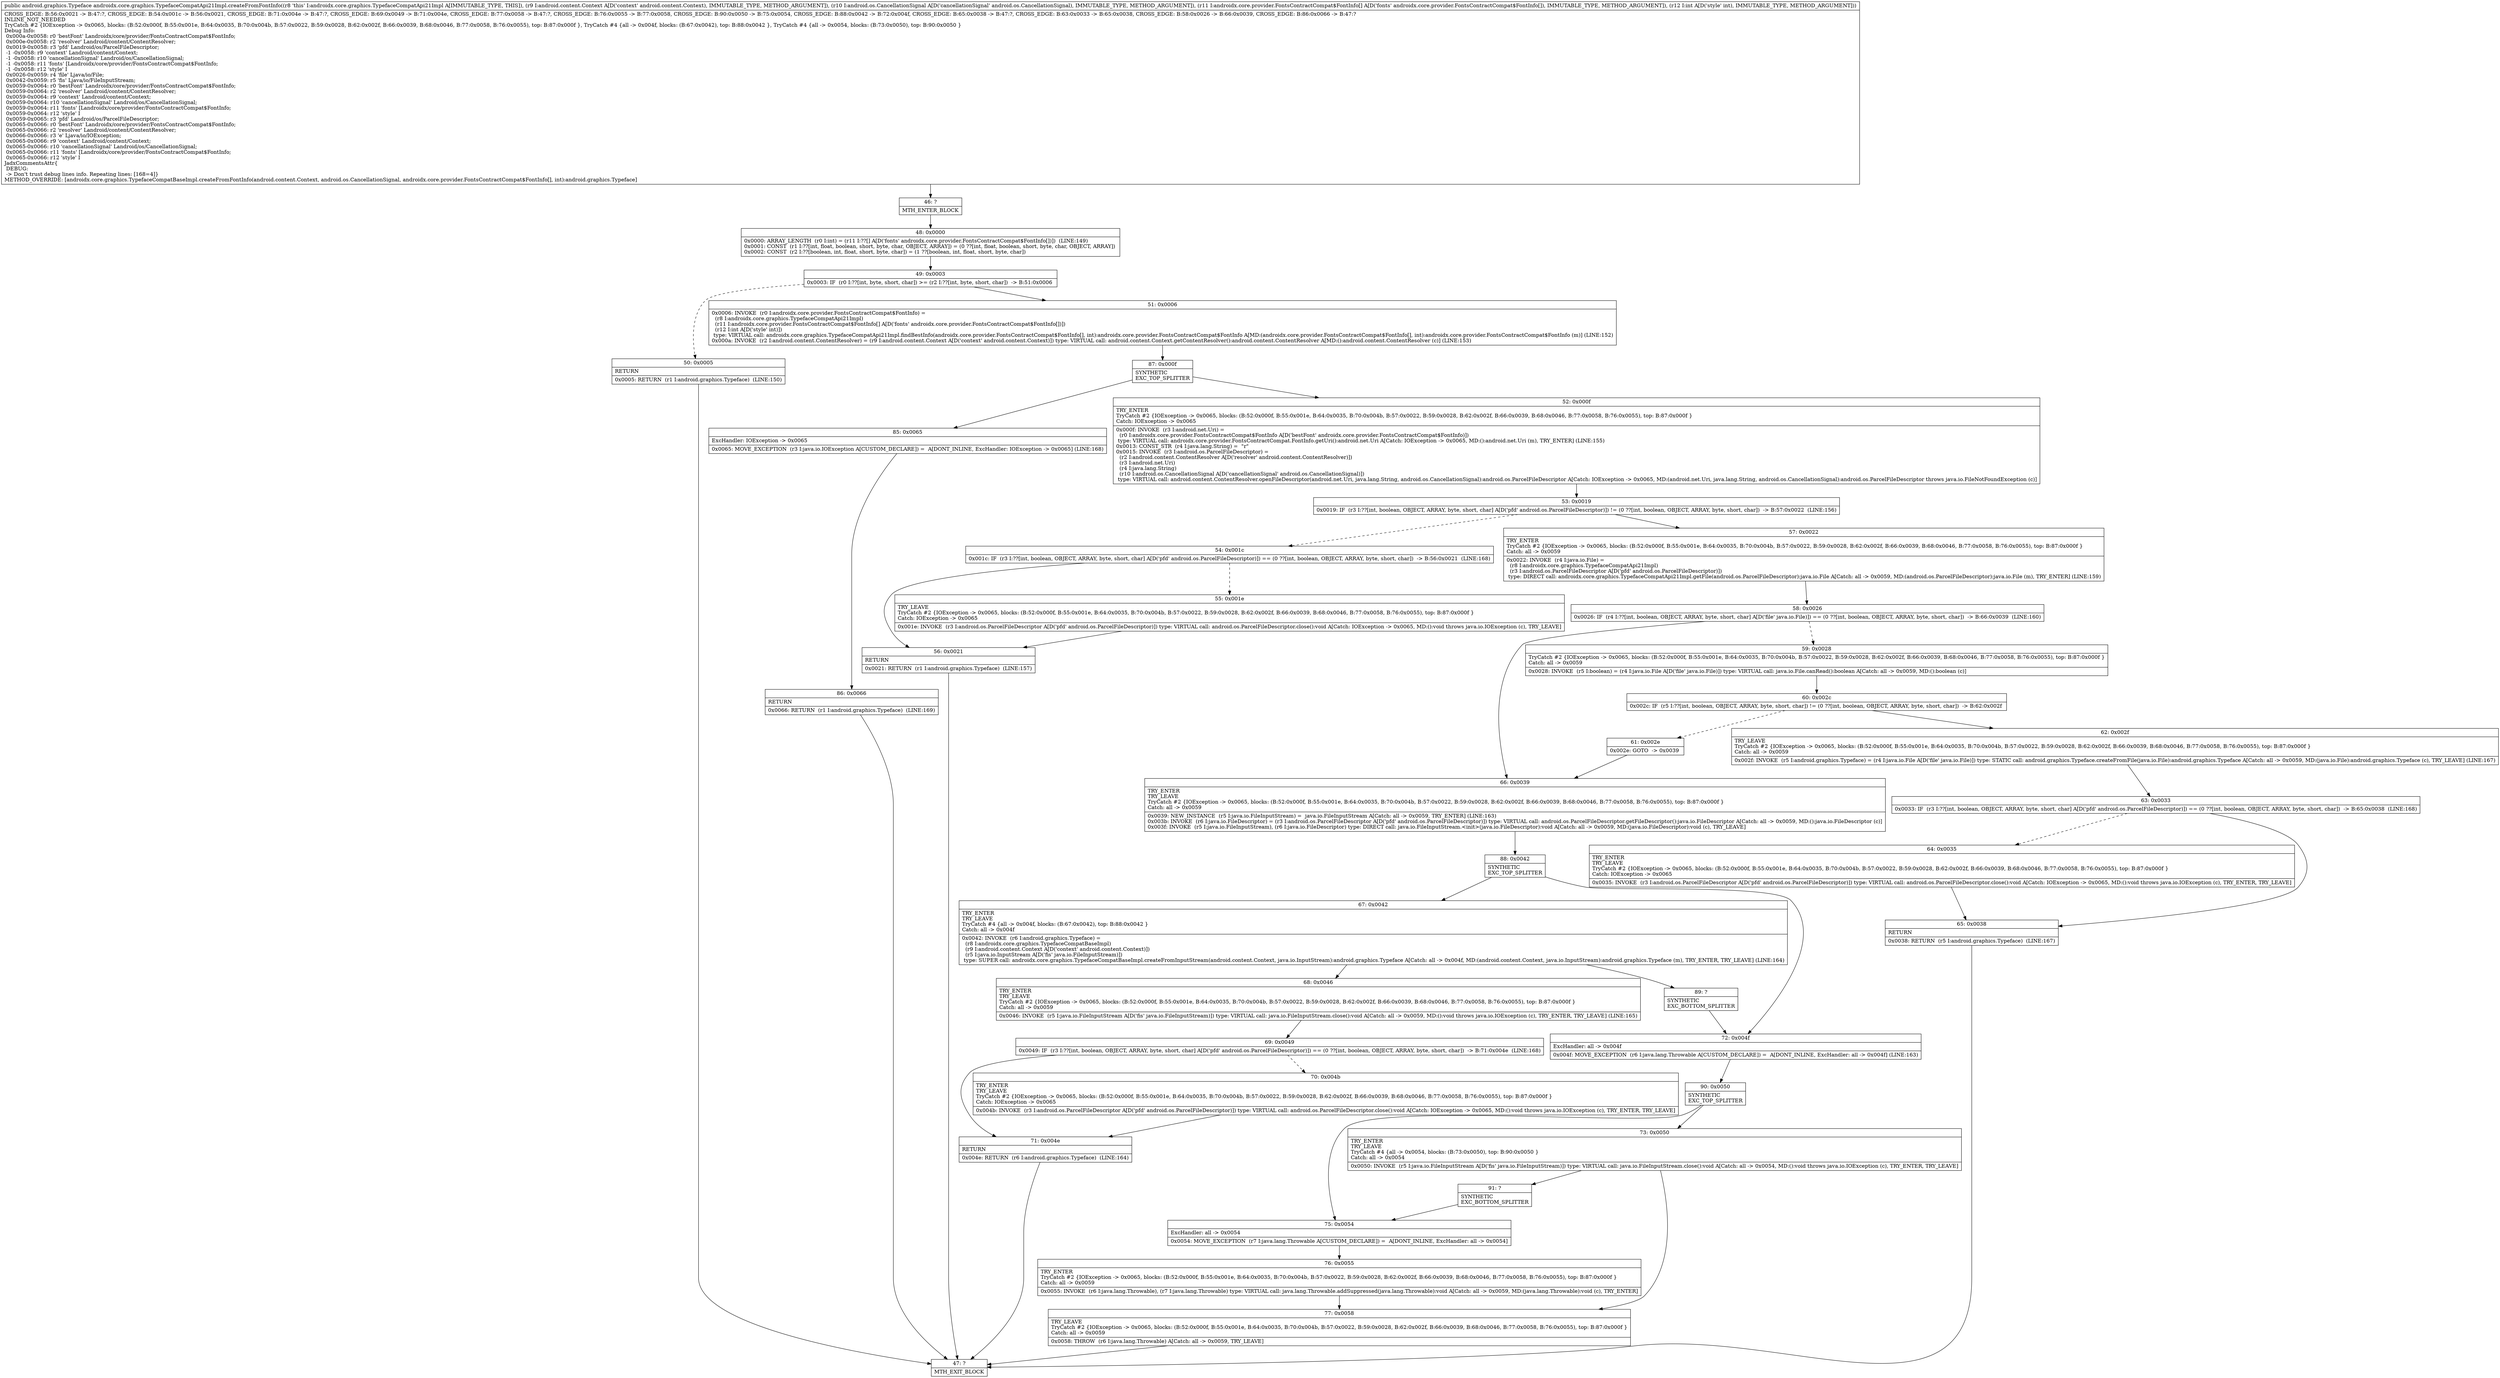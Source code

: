digraph "CFG forandroidx.core.graphics.TypefaceCompatApi21Impl.createFromFontInfo(Landroid\/content\/Context;Landroid\/os\/CancellationSignal;[Landroidx\/core\/provider\/FontsContractCompat$FontInfo;I)Landroid\/graphics\/Typeface;" {
Node_46 [shape=record,label="{46\:\ ?|MTH_ENTER_BLOCK\l}"];
Node_48 [shape=record,label="{48\:\ 0x0000|0x0000: ARRAY_LENGTH  (r0 I:int) = (r11 I:??[] A[D('fonts' androidx.core.provider.FontsContractCompat$FontInfo[])])  (LINE:149)\l0x0001: CONST  (r1 I:??[int, float, boolean, short, byte, char, OBJECT, ARRAY]) = (0 ??[int, float, boolean, short, byte, char, OBJECT, ARRAY]) \l0x0002: CONST  (r2 I:??[boolean, int, float, short, byte, char]) = (1 ??[boolean, int, float, short, byte, char]) \l}"];
Node_49 [shape=record,label="{49\:\ 0x0003|0x0003: IF  (r0 I:??[int, byte, short, char]) \>= (r2 I:??[int, byte, short, char])  \-\> B:51:0x0006 \l}"];
Node_50 [shape=record,label="{50\:\ 0x0005|RETURN\l|0x0005: RETURN  (r1 I:android.graphics.Typeface)  (LINE:150)\l}"];
Node_47 [shape=record,label="{47\:\ ?|MTH_EXIT_BLOCK\l}"];
Node_51 [shape=record,label="{51\:\ 0x0006|0x0006: INVOKE  (r0 I:androidx.core.provider.FontsContractCompat$FontInfo) = \l  (r8 I:androidx.core.graphics.TypefaceCompatApi21Impl)\l  (r11 I:androidx.core.provider.FontsContractCompat$FontInfo[] A[D('fonts' androidx.core.provider.FontsContractCompat$FontInfo[])])\l  (r12 I:int A[D('style' int)])\l type: VIRTUAL call: androidx.core.graphics.TypefaceCompatApi21Impl.findBestInfo(androidx.core.provider.FontsContractCompat$FontInfo[], int):androidx.core.provider.FontsContractCompat$FontInfo A[MD:(androidx.core.provider.FontsContractCompat$FontInfo[], int):androidx.core.provider.FontsContractCompat$FontInfo (m)] (LINE:152)\l0x000a: INVOKE  (r2 I:android.content.ContentResolver) = (r9 I:android.content.Context A[D('context' android.content.Context)]) type: VIRTUAL call: android.content.Context.getContentResolver():android.content.ContentResolver A[MD:():android.content.ContentResolver (c)] (LINE:153)\l}"];
Node_87 [shape=record,label="{87\:\ 0x000f|SYNTHETIC\lEXC_TOP_SPLITTER\l}"];
Node_52 [shape=record,label="{52\:\ 0x000f|TRY_ENTER\lTryCatch #2 \{IOException \-\> 0x0065, blocks: (B:52:0x000f, B:55:0x001e, B:64:0x0035, B:70:0x004b, B:57:0x0022, B:59:0x0028, B:62:0x002f, B:66:0x0039, B:68:0x0046, B:77:0x0058, B:76:0x0055), top: B:87:0x000f \}\lCatch: IOException \-\> 0x0065\l|0x000f: INVOKE  (r3 I:android.net.Uri) = \l  (r0 I:androidx.core.provider.FontsContractCompat$FontInfo A[D('bestFont' androidx.core.provider.FontsContractCompat$FontInfo)])\l type: VIRTUAL call: androidx.core.provider.FontsContractCompat.FontInfo.getUri():android.net.Uri A[Catch: IOException \-\> 0x0065, MD:():android.net.Uri (m), TRY_ENTER] (LINE:155)\l0x0013: CONST_STR  (r4 I:java.lang.String) =  \"r\" \l0x0015: INVOKE  (r3 I:android.os.ParcelFileDescriptor) = \l  (r2 I:android.content.ContentResolver A[D('resolver' android.content.ContentResolver)])\l  (r3 I:android.net.Uri)\l  (r4 I:java.lang.String)\l  (r10 I:android.os.CancellationSignal A[D('cancellationSignal' android.os.CancellationSignal)])\l type: VIRTUAL call: android.content.ContentResolver.openFileDescriptor(android.net.Uri, java.lang.String, android.os.CancellationSignal):android.os.ParcelFileDescriptor A[Catch: IOException \-\> 0x0065, MD:(android.net.Uri, java.lang.String, android.os.CancellationSignal):android.os.ParcelFileDescriptor throws java.io.FileNotFoundException (c)]\l}"];
Node_53 [shape=record,label="{53\:\ 0x0019|0x0019: IF  (r3 I:??[int, boolean, OBJECT, ARRAY, byte, short, char] A[D('pfd' android.os.ParcelFileDescriptor)]) != (0 ??[int, boolean, OBJECT, ARRAY, byte, short, char])  \-\> B:57:0x0022  (LINE:156)\l}"];
Node_54 [shape=record,label="{54\:\ 0x001c|0x001c: IF  (r3 I:??[int, boolean, OBJECT, ARRAY, byte, short, char] A[D('pfd' android.os.ParcelFileDescriptor)]) == (0 ??[int, boolean, OBJECT, ARRAY, byte, short, char])  \-\> B:56:0x0021  (LINE:168)\l}"];
Node_55 [shape=record,label="{55\:\ 0x001e|TRY_LEAVE\lTryCatch #2 \{IOException \-\> 0x0065, blocks: (B:52:0x000f, B:55:0x001e, B:64:0x0035, B:70:0x004b, B:57:0x0022, B:59:0x0028, B:62:0x002f, B:66:0x0039, B:68:0x0046, B:77:0x0058, B:76:0x0055), top: B:87:0x000f \}\lCatch: IOException \-\> 0x0065\l|0x001e: INVOKE  (r3 I:android.os.ParcelFileDescriptor A[D('pfd' android.os.ParcelFileDescriptor)]) type: VIRTUAL call: android.os.ParcelFileDescriptor.close():void A[Catch: IOException \-\> 0x0065, MD:():void throws java.io.IOException (c), TRY_LEAVE]\l}"];
Node_56 [shape=record,label="{56\:\ 0x0021|RETURN\l|0x0021: RETURN  (r1 I:android.graphics.Typeface)  (LINE:157)\l}"];
Node_57 [shape=record,label="{57\:\ 0x0022|TRY_ENTER\lTryCatch #2 \{IOException \-\> 0x0065, blocks: (B:52:0x000f, B:55:0x001e, B:64:0x0035, B:70:0x004b, B:57:0x0022, B:59:0x0028, B:62:0x002f, B:66:0x0039, B:68:0x0046, B:77:0x0058, B:76:0x0055), top: B:87:0x000f \}\lCatch: all \-\> 0x0059\l|0x0022: INVOKE  (r4 I:java.io.File) = \l  (r8 I:androidx.core.graphics.TypefaceCompatApi21Impl)\l  (r3 I:android.os.ParcelFileDescriptor A[D('pfd' android.os.ParcelFileDescriptor)])\l type: DIRECT call: androidx.core.graphics.TypefaceCompatApi21Impl.getFile(android.os.ParcelFileDescriptor):java.io.File A[Catch: all \-\> 0x0059, MD:(android.os.ParcelFileDescriptor):java.io.File (m), TRY_ENTER] (LINE:159)\l}"];
Node_58 [shape=record,label="{58\:\ 0x0026|0x0026: IF  (r4 I:??[int, boolean, OBJECT, ARRAY, byte, short, char] A[D('file' java.io.File)]) == (0 ??[int, boolean, OBJECT, ARRAY, byte, short, char])  \-\> B:66:0x0039  (LINE:160)\l}"];
Node_59 [shape=record,label="{59\:\ 0x0028|TryCatch #2 \{IOException \-\> 0x0065, blocks: (B:52:0x000f, B:55:0x001e, B:64:0x0035, B:70:0x004b, B:57:0x0022, B:59:0x0028, B:62:0x002f, B:66:0x0039, B:68:0x0046, B:77:0x0058, B:76:0x0055), top: B:87:0x000f \}\lCatch: all \-\> 0x0059\l|0x0028: INVOKE  (r5 I:boolean) = (r4 I:java.io.File A[D('file' java.io.File)]) type: VIRTUAL call: java.io.File.canRead():boolean A[Catch: all \-\> 0x0059, MD:():boolean (c)]\l}"];
Node_60 [shape=record,label="{60\:\ 0x002c|0x002c: IF  (r5 I:??[int, boolean, OBJECT, ARRAY, byte, short, char]) != (0 ??[int, boolean, OBJECT, ARRAY, byte, short, char])  \-\> B:62:0x002f \l}"];
Node_61 [shape=record,label="{61\:\ 0x002e|0x002e: GOTO  \-\> 0x0039 \l}"];
Node_62 [shape=record,label="{62\:\ 0x002f|TRY_LEAVE\lTryCatch #2 \{IOException \-\> 0x0065, blocks: (B:52:0x000f, B:55:0x001e, B:64:0x0035, B:70:0x004b, B:57:0x0022, B:59:0x0028, B:62:0x002f, B:66:0x0039, B:68:0x0046, B:77:0x0058, B:76:0x0055), top: B:87:0x000f \}\lCatch: all \-\> 0x0059\l|0x002f: INVOKE  (r5 I:android.graphics.Typeface) = (r4 I:java.io.File A[D('file' java.io.File)]) type: STATIC call: android.graphics.Typeface.createFromFile(java.io.File):android.graphics.Typeface A[Catch: all \-\> 0x0059, MD:(java.io.File):android.graphics.Typeface (c), TRY_LEAVE] (LINE:167)\l}"];
Node_63 [shape=record,label="{63\:\ 0x0033|0x0033: IF  (r3 I:??[int, boolean, OBJECT, ARRAY, byte, short, char] A[D('pfd' android.os.ParcelFileDescriptor)]) == (0 ??[int, boolean, OBJECT, ARRAY, byte, short, char])  \-\> B:65:0x0038  (LINE:168)\l}"];
Node_64 [shape=record,label="{64\:\ 0x0035|TRY_ENTER\lTRY_LEAVE\lTryCatch #2 \{IOException \-\> 0x0065, blocks: (B:52:0x000f, B:55:0x001e, B:64:0x0035, B:70:0x004b, B:57:0x0022, B:59:0x0028, B:62:0x002f, B:66:0x0039, B:68:0x0046, B:77:0x0058, B:76:0x0055), top: B:87:0x000f \}\lCatch: IOException \-\> 0x0065\l|0x0035: INVOKE  (r3 I:android.os.ParcelFileDescriptor A[D('pfd' android.os.ParcelFileDescriptor)]) type: VIRTUAL call: android.os.ParcelFileDescriptor.close():void A[Catch: IOException \-\> 0x0065, MD:():void throws java.io.IOException (c), TRY_ENTER, TRY_LEAVE]\l}"];
Node_65 [shape=record,label="{65\:\ 0x0038|RETURN\l|0x0038: RETURN  (r5 I:android.graphics.Typeface)  (LINE:167)\l}"];
Node_66 [shape=record,label="{66\:\ 0x0039|TRY_ENTER\lTRY_LEAVE\lTryCatch #2 \{IOException \-\> 0x0065, blocks: (B:52:0x000f, B:55:0x001e, B:64:0x0035, B:70:0x004b, B:57:0x0022, B:59:0x0028, B:62:0x002f, B:66:0x0039, B:68:0x0046, B:77:0x0058, B:76:0x0055), top: B:87:0x000f \}\lCatch: all \-\> 0x0059\l|0x0039: NEW_INSTANCE  (r5 I:java.io.FileInputStream) =  java.io.FileInputStream A[Catch: all \-\> 0x0059, TRY_ENTER] (LINE:163)\l0x003b: INVOKE  (r6 I:java.io.FileDescriptor) = (r3 I:android.os.ParcelFileDescriptor A[D('pfd' android.os.ParcelFileDescriptor)]) type: VIRTUAL call: android.os.ParcelFileDescriptor.getFileDescriptor():java.io.FileDescriptor A[Catch: all \-\> 0x0059, MD:():java.io.FileDescriptor (c)]\l0x003f: INVOKE  (r5 I:java.io.FileInputStream), (r6 I:java.io.FileDescriptor) type: DIRECT call: java.io.FileInputStream.\<init\>(java.io.FileDescriptor):void A[Catch: all \-\> 0x0059, MD:(java.io.FileDescriptor):void (c), TRY_LEAVE]\l}"];
Node_88 [shape=record,label="{88\:\ 0x0042|SYNTHETIC\lEXC_TOP_SPLITTER\l}"];
Node_67 [shape=record,label="{67\:\ 0x0042|TRY_ENTER\lTRY_LEAVE\lTryCatch #4 \{all \-\> 0x004f, blocks: (B:67:0x0042), top: B:88:0x0042 \}\lCatch: all \-\> 0x004f\l|0x0042: INVOKE  (r6 I:android.graphics.Typeface) = \l  (r8 I:androidx.core.graphics.TypefaceCompatBaseImpl)\l  (r9 I:android.content.Context A[D('context' android.content.Context)])\l  (r5 I:java.io.InputStream A[D('fis' java.io.FileInputStream)])\l type: SUPER call: androidx.core.graphics.TypefaceCompatBaseImpl.createFromInputStream(android.content.Context, java.io.InputStream):android.graphics.Typeface A[Catch: all \-\> 0x004f, MD:(android.content.Context, java.io.InputStream):android.graphics.Typeface (m), TRY_ENTER, TRY_LEAVE] (LINE:164)\l}"];
Node_68 [shape=record,label="{68\:\ 0x0046|TRY_ENTER\lTRY_LEAVE\lTryCatch #2 \{IOException \-\> 0x0065, blocks: (B:52:0x000f, B:55:0x001e, B:64:0x0035, B:70:0x004b, B:57:0x0022, B:59:0x0028, B:62:0x002f, B:66:0x0039, B:68:0x0046, B:77:0x0058, B:76:0x0055), top: B:87:0x000f \}\lCatch: all \-\> 0x0059\l|0x0046: INVOKE  (r5 I:java.io.FileInputStream A[D('fis' java.io.FileInputStream)]) type: VIRTUAL call: java.io.FileInputStream.close():void A[Catch: all \-\> 0x0059, MD:():void throws java.io.IOException (c), TRY_ENTER, TRY_LEAVE] (LINE:165)\l}"];
Node_69 [shape=record,label="{69\:\ 0x0049|0x0049: IF  (r3 I:??[int, boolean, OBJECT, ARRAY, byte, short, char] A[D('pfd' android.os.ParcelFileDescriptor)]) == (0 ??[int, boolean, OBJECT, ARRAY, byte, short, char])  \-\> B:71:0x004e  (LINE:168)\l}"];
Node_70 [shape=record,label="{70\:\ 0x004b|TRY_ENTER\lTRY_LEAVE\lTryCatch #2 \{IOException \-\> 0x0065, blocks: (B:52:0x000f, B:55:0x001e, B:64:0x0035, B:70:0x004b, B:57:0x0022, B:59:0x0028, B:62:0x002f, B:66:0x0039, B:68:0x0046, B:77:0x0058, B:76:0x0055), top: B:87:0x000f \}\lCatch: IOException \-\> 0x0065\l|0x004b: INVOKE  (r3 I:android.os.ParcelFileDescriptor A[D('pfd' android.os.ParcelFileDescriptor)]) type: VIRTUAL call: android.os.ParcelFileDescriptor.close():void A[Catch: IOException \-\> 0x0065, MD:():void throws java.io.IOException (c), TRY_ENTER, TRY_LEAVE]\l}"];
Node_71 [shape=record,label="{71\:\ 0x004e|RETURN\l|0x004e: RETURN  (r6 I:android.graphics.Typeface)  (LINE:164)\l}"];
Node_89 [shape=record,label="{89\:\ ?|SYNTHETIC\lEXC_BOTTOM_SPLITTER\l}"];
Node_72 [shape=record,label="{72\:\ 0x004f|ExcHandler: all \-\> 0x004f\l|0x004f: MOVE_EXCEPTION  (r6 I:java.lang.Throwable A[CUSTOM_DECLARE]) =  A[DONT_INLINE, ExcHandler: all \-\> 0x004f] (LINE:163)\l}"];
Node_90 [shape=record,label="{90\:\ 0x0050|SYNTHETIC\lEXC_TOP_SPLITTER\l}"];
Node_73 [shape=record,label="{73\:\ 0x0050|TRY_ENTER\lTRY_LEAVE\lTryCatch #4 \{all \-\> 0x0054, blocks: (B:73:0x0050), top: B:90:0x0050 \}\lCatch: all \-\> 0x0054\l|0x0050: INVOKE  (r5 I:java.io.FileInputStream A[D('fis' java.io.FileInputStream)]) type: VIRTUAL call: java.io.FileInputStream.close():void A[Catch: all \-\> 0x0054, MD:():void throws java.io.IOException (c), TRY_ENTER, TRY_LEAVE]\l}"];
Node_77 [shape=record,label="{77\:\ 0x0058|TRY_LEAVE\lTryCatch #2 \{IOException \-\> 0x0065, blocks: (B:52:0x000f, B:55:0x001e, B:64:0x0035, B:70:0x004b, B:57:0x0022, B:59:0x0028, B:62:0x002f, B:66:0x0039, B:68:0x0046, B:77:0x0058, B:76:0x0055), top: B:87:0x000f \}\lCatch: all \-\> 0x0059\l|0x0058: THROW  (r6 I:java.lang.Throwable) A[Catch: all \-\> 0x0059, TRY_LEAVE]\l}"];
Node_91 [shape=record,label="{91\:\ ?|SYNTHETIC\lEXC_BOTTOM_SPLITTER\l}"];
Node_75 [shape=record,label="{75\:\ 0x0054|ExcHandler: all \-\> 0x0054\l|0x0054: MOVE_EXCEPTION  (r7 I:java.lang.Throwable A[CUSTOM_DECLARE]) =  A[DONT_INLINE, ExcHandler: all \-\> 0x0054]\l}"];
Node_76 [shape=record,label="{76\:\ 0x0055|TRY_ENTER\lTryCatch #2 \{IOException \-\> 0x0065, blocks: (B:52:0x000f, B:55:0x001e, B:64:0x0035, B:70:0x004b, B:57:0x0022, B:59:0x0028, B:62:0x002f, B:66:0x0039, B:68:0x0046, B:77:0x0058, B:76:0x0055), top: B:87:0x000f \}\lCatch: all \-\> 0x0059\l|0x0055: INVOKE  (r6 I:java.lang.Throwable), (r7 I:java.lang.Throwable) type: VIRTUAL call: java.lang.Throwable.addSuppressed(java.lang.Throwable):void A[Catch: all \-\> 0x0059, MD:(java.lang.Throwable):void (c), TRY_ENTER]\l}"];
Node_85 [shape=record,label="{85\:\ 0x0065|ExcHandler: IOException \-\> 0x0065\l|0x0065: MOVE_EXCEPTION  (r3 I:java.io.IOException A[CUSTOM_DECLARE]) =  A[DONT_INLINE, ExcHandler: IOException \-\> 0x0065] (LINE:168)\l}"];
Node_86 [shape=record,label="{86\:\ 0x0066|RETURN\l|0x0066: RETURN  (r1 I:android.graphics.Typeface)  (LINE:169)\l}"];
MethodNode[shape=record,label="{public android.graphics.Typeface androidx.core.graphics.TypefaceCompatApi21Impl.createFromFontInfo((r8 'this' I:androidx.core.graphics.TypefaceCompatApi21Impl A[IMMUTABLE_TYPE, THIS]), (r9 I:android.content.Context A[D('context' android.content.Context), IMMUTABLE_TYPE, METHOD_ARGUMENT]), (r10 I:android.os.CancellationSignal A[D('cancellationSignal' android.os.CancellationSignal), IMMUTABLE_TYPE, METHOD_ARGUMENT]), (r11 I:androidx.core.provider.FontsContractCompat$FontInfo[] A[D('fonts' androidx.core.provider.FontsContractCompat$FontInfo[]), IMMUTABLE_TYPE, METHOD_ARGUMENT]), (r12 I:int A[D('style' int), IMMUTABLE_TYPE, METHOD_ARGUMENT]))  | CROSS_EDGE: B:56:0x0021 \-\> B:47:?, CROSS_EDGE: B:54:0x001c \-\> B:56:0x0021, CROSS_EDGE: B:71:0x004e \-\> B:47:?, CROSS_EDGE: B:69:0x0049 \-\> B:71:0x004e, CROSS_EDGE: B:77:0x0058 \-\> B:47:?, CROSS_EDGE: B:76:0x0055 \-\> B:77:0x0058, CROSS_EDGE: B:90:0x0050 \-\> B:75:0x0054, CROSS_EDGE: B:88:0x0042 \-\> B:72:0x004f, CROSS_EDGE: B:65:0x0038 \-\> B:47:?, CROSS_EDGE: B:63:0x0033 \-\> B:65:0x0038, CROSS_EDGE: B:58:0x0026 \-\> B:66:0x0039, CROSS_EDGE: B:86:0x0066 \-\> B:47:?\lINLINE_NOT_NEEDED\lTryCatch #2 \{IOException \-\> 0x0065, blocks: (B:52:0x000f, B:55:0x001e, B:64:0x0035, B:70:0x004b, B:57:0x0022, B:59:0x0028, B:62:0x002f, B:66:0x0039, B:68:0x0046, B:77:0x0058, B:76:0x0055), top: B:87:0x000f \}, TryCatch #4 \{all \-\> 0x004f, blocks: (B:67:0x0042), top: B:88:0x0042 \}, TryCatch #4 \{all \-\> 0x0054, blocks: (B:73:0x0050), top: B:90:0x0050 \}\lDebug Info:\l  0x000a\-0x0058: r0 'bestFont' Landroidx\/core\/provider\/FontsContractCompat$FontInfo;\l  0x000e\-0x0058: r2 'resolver' Landroid\/content\/ContentResolver;\l  0x0019\-0x0058: r3 'pfd' Landroid\/os\/ParcelFileDescriptor;\l  \-1 \-0x0058: r9 'context' Landroid\/content\/Context;\l  \-1 \-0x0058: r10 'cancellationSignal' Landroid\/os\/CancellationSignal;\l  \-1 \-0x0058: r11 'fonts' [Landroidx\/core\/provider\/FontsContractCompat$FontInfo;\l  \-1 \-0x0058: r12 'style' I\l  0x0026\-0x0059: r4 'file' Ljava\/io\/File;\l  0x0042\-0x0059: r5 'fis' Ljava\/io\/FileInputStream;\l  0x0059\-0x0064: r0 'bestFont' Landroidx\/core\/provider\/FontsContractCompat$FontInfo;\l  0x0059\-0x0064: r2 'resolver' Landroid\/content\/ContentResolver;\l  0x0059\-0x0064: r9 'context' Landroid\/content\/Context;\l  0x0059\-0x0064: r10 'cancellationSignal' Landroid\/os\/CancellationSignal;\l  0x0059\-0x0064: r11 'fonts' [Landroidx\/core\/provider\/FontsContractCompat$FontInfo;\l  0x0059\-0x0064: r12 'style' I\l  0x0059\-0x0065: r3 'pfd' Landroid\/os\/ParcelFileDescriptor;\l  0x0065\-0x0066: r0 'bestFont' Landroidx\/core\/provider\/FontsContractCompat$FontInfo;\l  0x0065\-0x0066: r2 'resolver' Landroid\/content\/ContentResolver;\l  0x0066\-0x0066: r3 'e' Ljava\/io\/IOException;\l  0x0065\-0x0066: r9 'context' Landroid\/content\/Context;\l  0x0065\-0x0066: r10 'cancellationSignal' Landroid\/os\/CancellationSignal;\l  0x0065\-0x0066: r11 'fonts' [Landroidx\/core\/provider\/FontsContractCompat$FontInfo;\l  0x0065\-0x0066: r12 'style' I\lJadxCommentsAttr\{\l DEBUG: \l \-\> Don't trust debug lines info. Repeating lines: [168=4]\}\lMETHOD_OVERRIDE: [androidx.core.graphics.TypefaceCompatBaseImpl.createFromFontInfo(android.content.Context, android.os.CancellationSignal, androidx.core.provider.FontsContractCompat$FontInfo[], int):android.graphics.Typeface]\l}"];
MethodNode -> Node_46;Node_46 -> Node_48;
Node_48 -> Node_49;
Node_49 -> Node_50[style=dashed];
Node_49 -> Node_51;
Node_50 -> Node_47;
Node_51 -> Node_87;
Node_87 -> Node_52;
Node_87 -> Node_85;
Node_52 -> Node_53;
Node_53 -> Node_54[style=dashed];
Node_53 -> Node_57;
Node_54 -> Node_55[style=dashed];
Node_54 -> Node_56;
Node_55 -> Node_56;
Node_56 -> Node_47;
Node_57 -> Node_58;
Node_58 -> Node_59[style=dashed];
Node_58 -> Node_66;
Node_59 -> Node_60;
Node_60 -> Node_61[style=dashed];
Node_60 -> Node_62;
Node_61 -> Node_66;
Node_62 -> Node_63;
Node_63 -> Node_64[style=dashed];
Node_63 -> Node_65;
Node_64 -> Node_65;
Node_65 -> Node_47;
Node_66 -> Node_88;
Node_88 -> Node_67;
Node_88 -> Node_72;
Node_67 -> Node_68;
Node_67 -> Node_89;
Node_68 -> Node_69;
Node_69 -> Node_70[style=dashed];
Node_69 -> Node_71;
Node_70 -> Node_71;
Node_71 -> Node_47;
Node_89 -> Node_72;
Node_72 -> Node_90;
Node_90 -> Node_73;
Node_90 -> Node_75;
Node_73 -> Node_77;
Node_73 -> Node_91;
Node_77 -> Node_47;
Node_91 -> Node_75;
Node_75 -> Node_76;
Node_76 -> Node_77;
Node_85 -> Node_86;
Node_86 -> Node_47;
}


